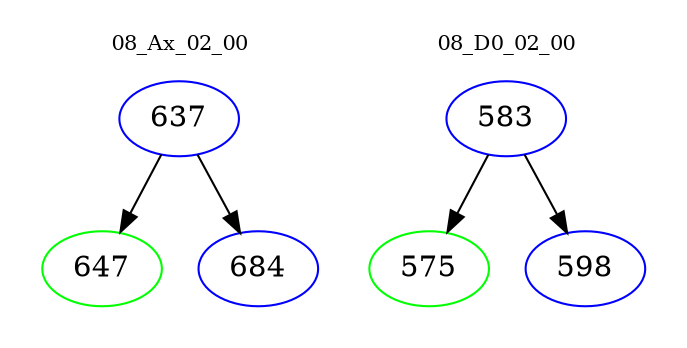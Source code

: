 digraph{
subgraph cluster_0 {
color = white
label = "08_Ax_02_00";
fontsize=10;
T0_637 [label="637", color="blue"]
T0_637 -> T0_647 [color="black"]
T0_647 [label="647", color="green"]
T0_637 -> T0_684 [color="black"]
T0_684 [label="684", color="blue"]
}
subgraph cluster_1 {
color = white
label = "08_D0_02_00";
fontsize=10;
T1_583 [label="583", color="blue"]
T1_583 -> T1_575 [color="black"]
T1_575 [label="575", color="green"]
T1_583 -> T1_598 [color="black"]
T1_598 [label="598", color="blue"]
}
}
